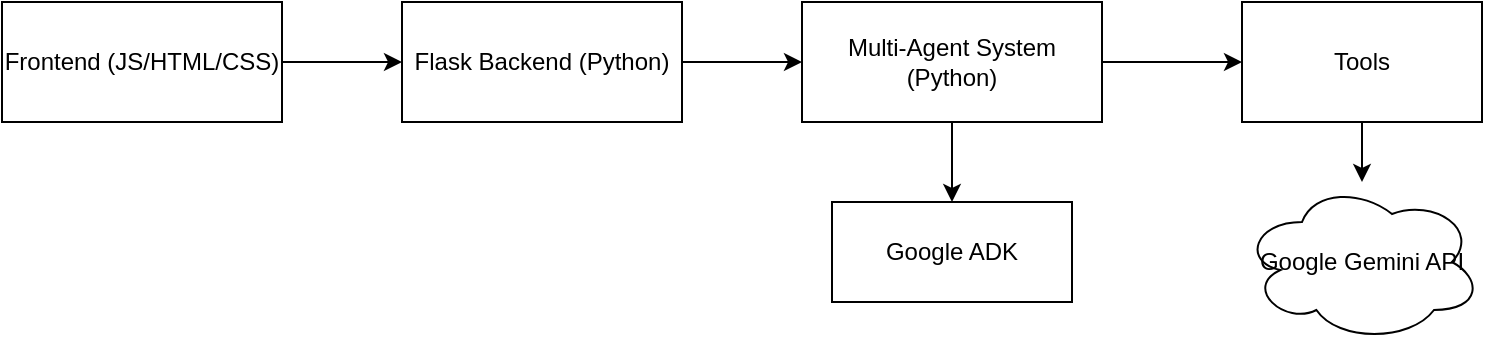 <mxfile>
    <diagram id="mXjoCSaGoRZ4jrum1opX" name="Page-1">
        <mxGraphModel dx="1019" dy="924" grid="1" gridSize="10" guides="1" tooltips="1" connect="1" arrows="1" fold="1" page="1" pageScale="1" pageWidth="850" pageHeight="1100" math="0" shadow="0">
            <root>
                <mxCell id="0"/>
                <mxCell id="1" parent="0"/>
                <mxCell id="2" value="Frontend (JS/HTML/CSS)" style="shape=rectangle;whiteSpace=wrap;html=1;" parent="1" vertex="1">
                    <mxGeometry x="40" y="200" width="140" height="60" as="geometry"/>
                </mxCell>
                <mxCell id="3" value="Flask Backend (Python)" style="shape=rectangle;whiteSpace=wrap;html=1;" parent="1" vertex="1">
                    <mxGeometry x="240" y="200" width="140" height="60" as="geometry"/>
                </mxCell>
                <mxCell id="4" value="Multi-Agent System (Python)" style="shape=rectangle;whiteSpace=wrap;html=1;" parent="1" vertex="1">
                    <mxGeometry x="440" y="200" width="150" height="60" as="geometry"/>
                </mxCell>
                <mxCell id="5" value="Google ADK" style="shape=rectangle;whiteSpace=wrap;html=1;" parent="1" vertex="1">
                    <mxGeometry x="455" y="300" width="120" height="50" as="geometry"/>
                </mxCell>
                <mxCell id="6" value="Google Gemini API" style="shape=cloud;whiteSpace=wrap;html=1;" parent="1" vertex="1">
                    <mxGeometry x="660" y="290" width="120" height="80" as="geometry"/>
                </mxCell>
                <mxCell id="7" value="Tools" style="shape=rectangle;whiteSpace=wrap;html=1;" parent="1" vertex="1">
                    <mxGeometry x="660" y="200" width="120" height="60" as="geometry"/>
                </mxCell>
                <mxCell id="8" value="" style="endArrow=classic;html=1;exitTo=" parent="1" source="2" target="3" edge="1">
                    <mxGeometry width="50" height="50" relative="1" as="geometry">
                        <mxPoint x="330" y="229" as="sourcePoint"/>
                        <mxPoint x="380" y="179" as="targetPoint"/>
                    </mxGeometry>
                </mxCell>
                <mxCell id="9" value="API Requests" style="edgeLabel;html=1;align=center;verticalAlign=middle;" parent="8" visible="yes" connectable="0">
                    <mxGeometry x="-0.103" y="3" relative="1" as="geometry">
                        <mxPoint x="12" y="-7" as="offset"/>
                    </mxGeometry>
                </mxCell>
                <mxCell id="10" value="" style="endArrow=classic;html=1;exitTo=" parent="1" source="3" target="4" edge="1">
                    <mxGeometry width="50" height="50" relative="1" as="geometry">
                        <mxPoint x="580" y="229" as="sourcePoint"/>
                        <mxPoint x="630" y="179" as="targetPoint"/>
                    </mxGeometry>
                </mxCell>
                <mxCell id="11" value="Orchestration" style="edgeLabel;html=1;align=center;verticalAlign=middle;" parent="10" visible="yes" connectable="0">
                    <mxGeometry x="-0.103" y="3" relative="1" as="geometry">
                        <mxPoint x="12" y="-7" as="offset"/>
                    </mxGeometry>
                </mxCell>
                <mxCell id="12" value="" style="endArrow=classic;html=1;exitTo=" parent="1" source="4" target="5" edge="1">
                    <mxGeometry width="50" height="50" relative="1" as="geometry">
                        <mxPoint x="510" y="260" as="sourcePoint"/>
                        <mxPoint x="560" y="210" as="targetPoint"/>
                    </mxGeometry>
                </mxCell>
                <mxCell id="13" value="Utilizes" style="edgeLabel;html=1;align=center;verticalAlign=middle;" parent="12" visible="yes" connectable="0">
                    <mxGeometry x="-0.103" y="3" relative="1" as="geometry">
                        <mxPoint x="12" y="-7" as="offset"/>
                    </mxGeometry>
                </mxCell>
                <mxCell id="14" value="" style="endArrow=classic;html=1;exitTo=" parent="1" source="4" target="7" edge="1">
                    <mxGeometry width="50" height="50" relative="1" as="geometry">
                        <mxPoint x="740" y="220" as="sourcePoint"/>
                        <mxPoint x="790" y="170" as="targetPoint"/>
                    </mxGeometry>
                </mxCell>
                <mxCell id="15" value="Uses Tools" style="edgeLabel;html=1;align=center;verticalAlign=middle;" parent="14" visible="yes" connectable="0">
                    <mxGeometry x="-0.103" y="3" relative="1" as="geometry">
                        <mxPoint x="12" y="-7" as="offset"/>
                    </mxGeometry>
                </mxCell>
                <mxCell id="16" value="" style="endArrow=classic;html=1;exitTo=" parent="1" source="7" target="6" edge="1">
                    <mxGeometry width="50" height="50" relative="1" as="geometry">
                        <mxPoint x="720" y="260" as="sourcePoint"/>
                        <mxPoint x="770" y="210" as="targetPoint"/>
                    </mxGeometry>
                </mxCell>
                <mxCell id="17" value="Interacts with" style="edgeLabel;html=1;align=center;verticalAlign=middle;" parent="16" visible="yes" connectable="0">
                    <mxGeometry x="-0.103" y="3" relative="1" as="geometry">
                        <mxPoint x="12" y="-7" as="offset"/>
                    </mxGeometry>
                </mxCell>
            </root>
        </mxGraphModel>
    </diagram>
</mxfile>